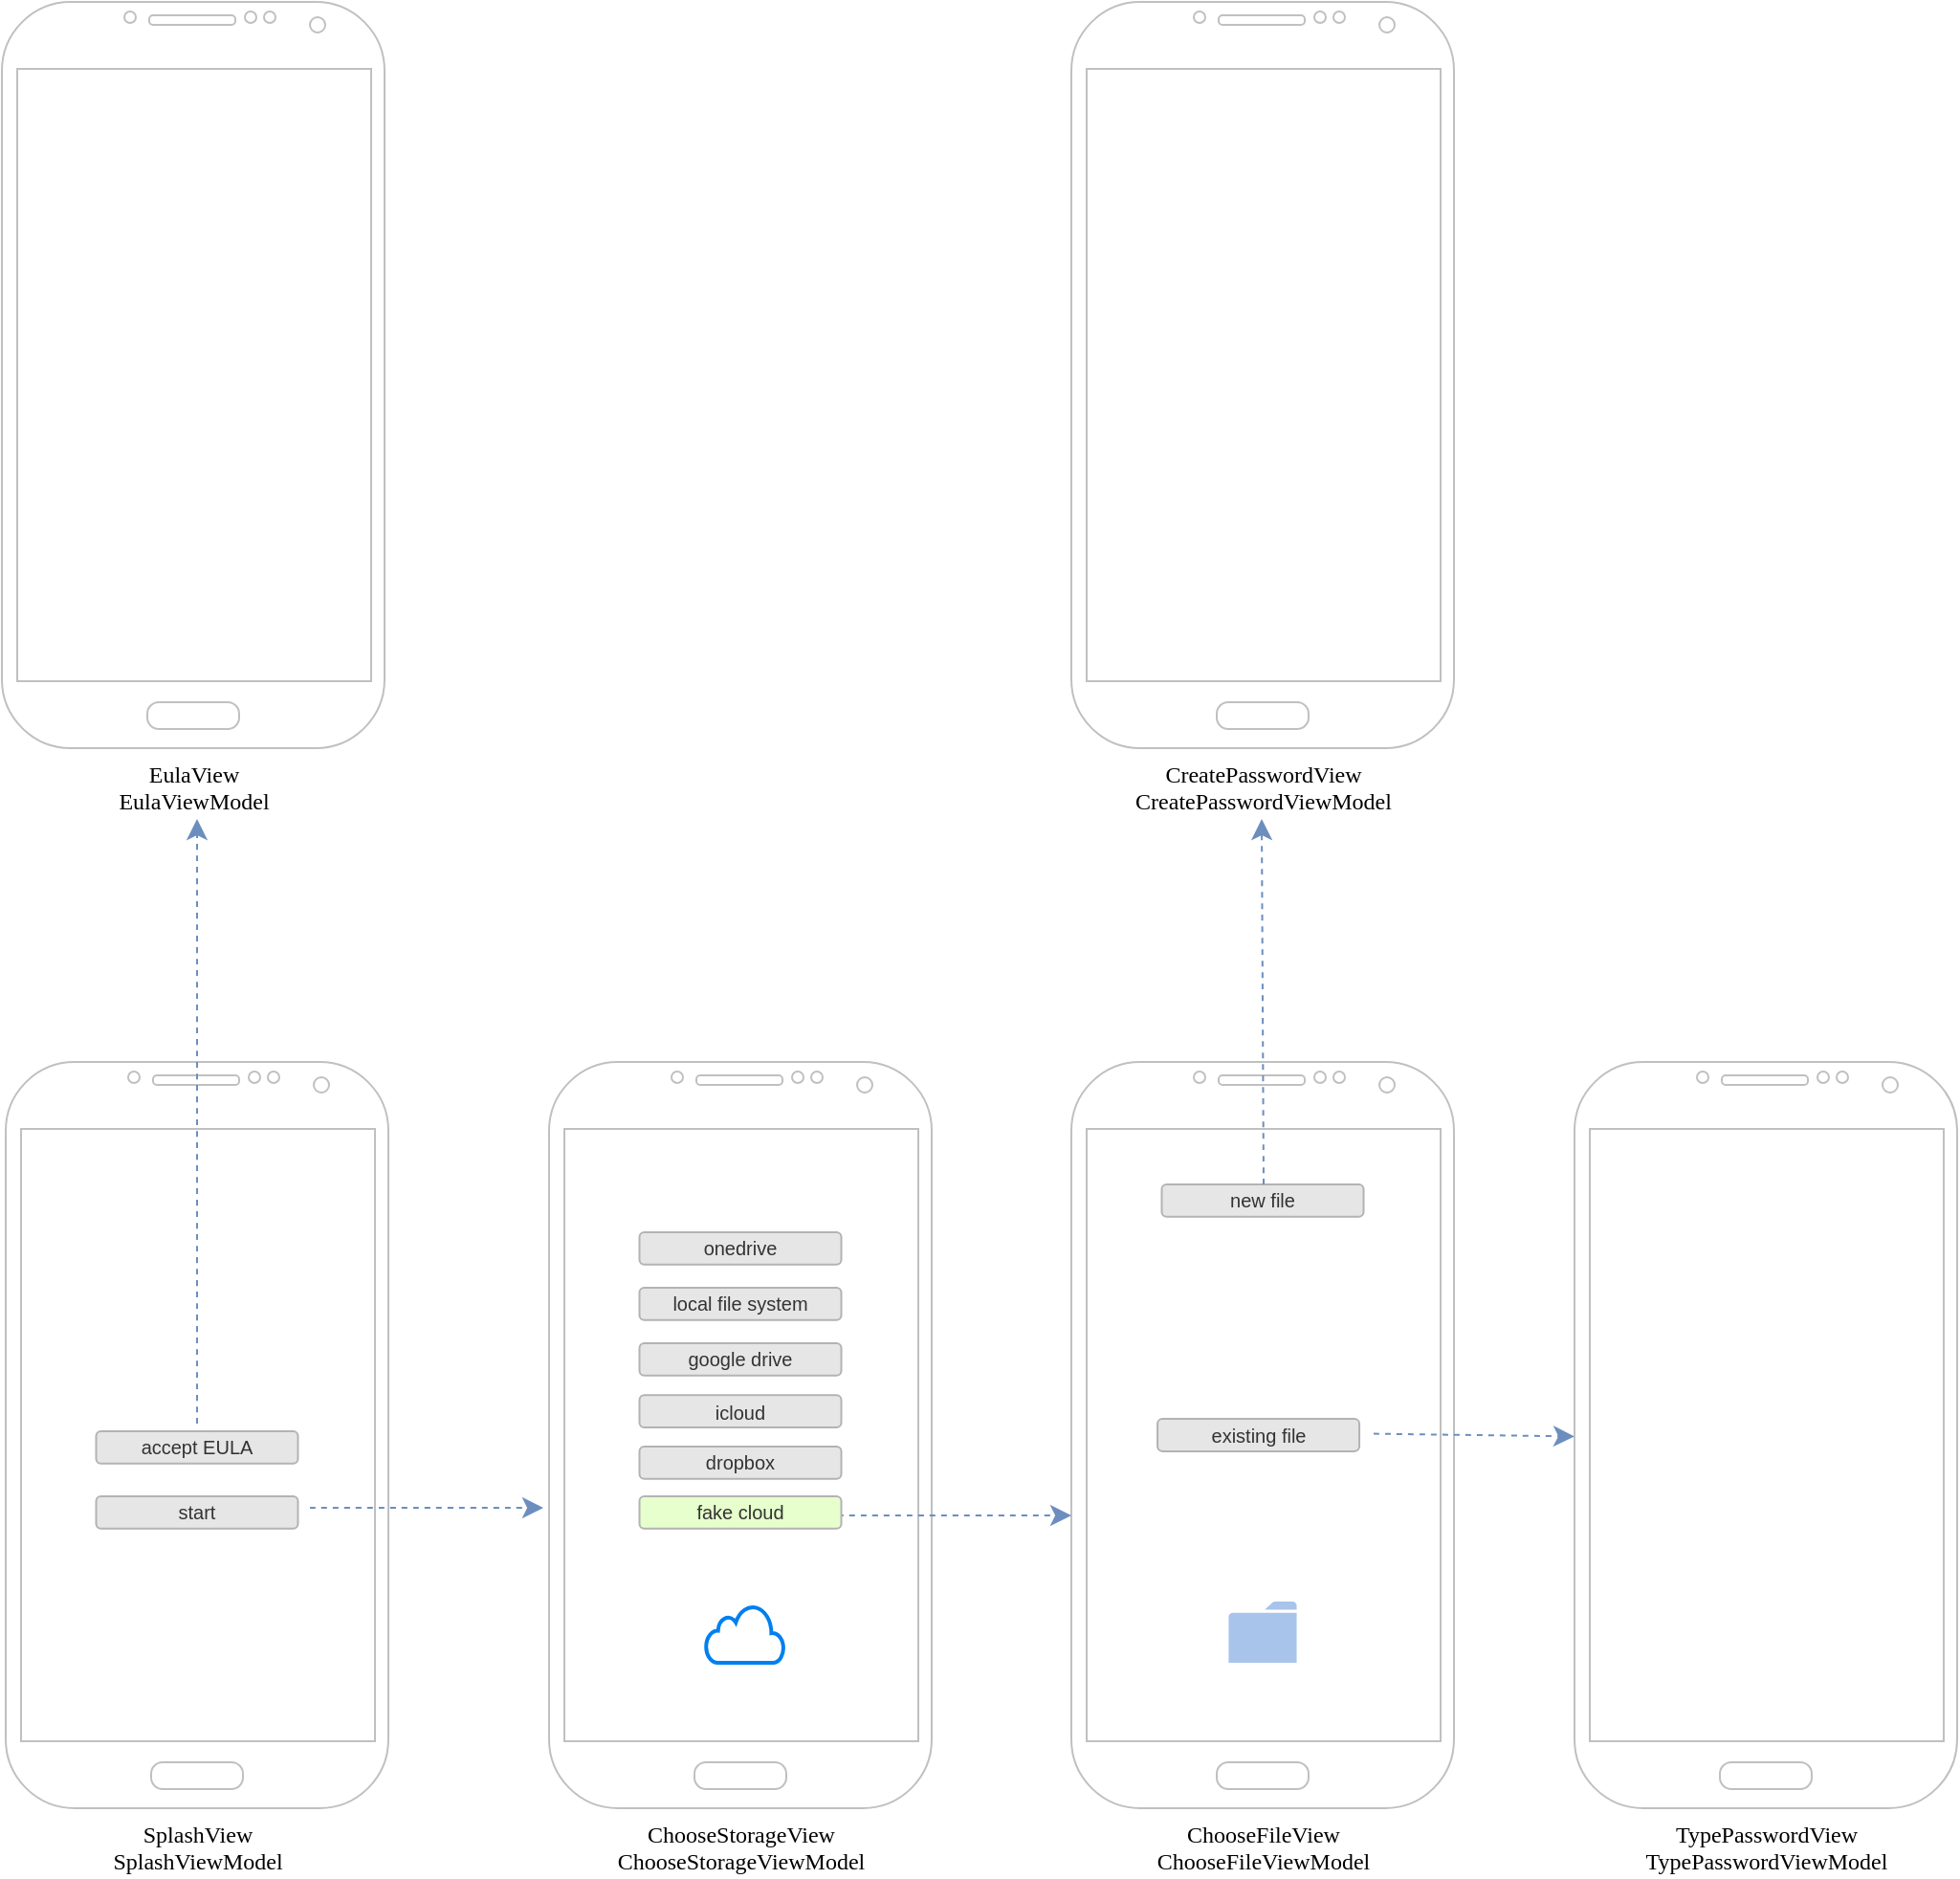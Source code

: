<mxfile version="22.1.2" type="device">
  <diagram name="Page-1" id="XstVe38ohfi7oglFwXu2">
    <mxGraphModel dx="2276" dy="1970" grid="0" gridSize="10" guides="1" tooltips="1" connect="1" arrows="1" fold="1" page="0" pageScale="1" pageWidth="827" pageHeight="1169" math="0" shadow="0">
      <root>
        <mxCell id="0" />
        <mxCell id="1" parent="0" />
        <mxCell id="A6USaRjn1JaS2gt5tJ_A-1" value="" style="html=1;verticalLabelPosition=bottom;align=center;labelBackgroundColor=#ffffff;verticalAlign=top;strokeWidth=2;strokeColor=#0080F0;shadow=0;dashed=0;shape=mxgraph.ios7.icons.cloud;fontSize=16;" parent="1" vertex="1">
          <mxGeometry x="-18.0" y="287" width="40.78" height="30" as="geometry" />
        </mxCell>
        <mxCell id="A6USaRjn1JaS2gt5tJ_A-2" value="" style="sketch=0;pointerEvents=1;shadow=0;dashed=0;html=1;strokeColor=none;labelPosition=center;verticalLabelPosition=bottom;verticalAlign=top;outlineConnect=0;align=center;shape=mxgraph.office.concepts.folder;fillColor=#A9C4EB;fontSize=16;" parent="1" vertex="1">
          <mxGeometry x="255.22" y="285" width="35.56" height="32" as="geometry" />
        </mxCell>
        <mxCell id="pehzE4oSyxE0QVY2UtyE-1" value="SplashView&lt;br style=&quot;font-size: 12px;&quot;&gt;SplashViewModel" style="verticalLabelPosition=bottom;verticalAlign=top;html=1;shadow=0;dashed=0;strokeWidth=1;shape=mxgraph.android.phone2;strokeColor=#c0c0c0;fontSize=12;fontFamily=Tahoma;" vertex="1" parent="1">
          <mxGeometry x="-384" y="3" width="200" height="390" as="geometry" />
        </mxCell>
        <mxCell id="pehzE4oSyxE0QVY2UtyE-2" value="EulaView&lt;br&gt;EulaViewModel" style="verticalLabelPosition=bottom;verticalAlign=top;html=1;shadow=0;dashed=0;strokeWidth=1;shape=mxgraph.android.phone2;strokeColor=#c0c0c0;fontSize=12;fontFamily=Tahoma;" vertex="1" parent="1">
          <mxGeometry x="-386" y="-551" width="200" height="390" as="geometry" />
        </mxCell>
        <mxCell id="pehzE4oSyxE0QVY2UtyE-5" value="accept EULA" style="rounded=1;html=1;shadow=0;dashed=0;whiteSpace=wrap;fontSize=10;fillColor=#E6E6E6;align=center;strokeColor=#B3B3B3;fontColor=#333333;" vertex="1" parent="1">
          <mxGeometry x="-336.75" y="196" width="105.5" height="16.88" as="geometry" />
        </mxCell>
        <mxCell id="pehzE4oSyxE0QVY2UtyE-6" value="start" style="rounded=1;html=1;shadow=0;dashed=0;whiteSpace=wrap;fontSize=10;fillColor=#E6E6E6;align=center;strokeColor=#B3B3B3;fontColor=#333333;" vertex="1" parent="1">
          <mxGeometry x="-336.75" y="230" width="105.5" height="16.88" as="geometry" />
        </mxCell>
        <mxCell id="pehzE4oSyxE0QVY2UtyE-8" value="ChooseStorageView&lt;br&gt;ChooseStorageViewModel" style="verticalLabelPosition=bottom;verticalAlign=top;html=1;shadow=0;dashed=0;strokeWidth=1;shape=mxgraph.android.phone2;strokeColor=#c0c0c0;fontSize=12;fontFamily=Tahoma;" vertex="1" parent="1">
          <mxGeometry x="-100" y="3" width="200" height="390" as="geometry" />
        </mxCell>
        <mxCell id="pehzE4oSyxE0QVY2UtyE-9" value="" style="endArrow=classic;html=1;rounded=0;fontSize=12;startSize=8;endSize=8;curved=1;fillColor=#dae8fc;strokeColor=#6c8ebf;dashed=1;" edge="1" parent="1">
          <mxGeometry width="50" height="50" relative="1" as="geometry">
            <mxPoint x="-225" y="236" as="sourcePoint" />
            <mxPoint x="-103" y="236" as="targetPoint" />
          </mxGeometry>
        </mxCell>
        <mxCell id="pehzE4oSyxE0QVY2UtyE-11" value="" style="endArrow=classic;html=1;rounded=0;fontSize=12;startSize=8;endSize=8;curved=1;fillColor=#dae8fc;strokeColor=#6c8ebf;dashed=1;" edge="1" parent="1">
          <mxGeometry width="50" height="50" relative="1" as="geometry">
            <mxPoint x="-284" y="192" as="sourcePoint" />
            <mxPoint x="-284" y="-124" as="targetPoint" />
          </mxGeometry>
        </mxCell>
        <mxCell id="pehzE4oSyxE0QVY2UtyE-12" value="ChooseFileView&lt;br&gt;ChooseFileViewModel" style="verticalLabelPosition=bottom;verticalAlign=top;html=1;shadow=0;dashed=0;strokeWidth=1;shape=mxgraph.android.phone2;strokeColor=#c0c0c0;fontSize=12;fontFamily=Tahoma;" vertex="1" parent="1">
          <mxGeometry x="173" y="3" width="200" height="390" as="geometry" />
        </mxCell>
        <mxCell id="pehzE4oSyxE0QVY2UtyE-13" value="" style="endArrow=classic;html=1;rounded=0;fontSize=12;startSize=8;endSize=8;curved=1;fillColor=#dae8fc;strokeColor=#6c8ebf;dashed=1;" edge="1" parent="1">
          <mxGeometry width="50" height="50" relative="1" as="geometry">
            <mxPoint x="51" y="240" as="sourcePoint" />
            <mxPoint x="173" y="240" as="targetPoint" />
          </mxGeometry>
        </mxCell>
        <mxCell id="pehzE4oSyxE0QVY2UtyE-14" value="TypePasswordView&lt;br&gt;TypePasswordViewModel" style="verticalLabelPosition=bottom;verticalAlign=top;html=1;shadow=0;dashed=0;strokeWidth=1;shape=mxgraph.android.phone2;strokeColor=#c0c0c0;fontSize=12;fontFamily=Tahoma;" vertex="1" parent="1">
          <mxGeometry x="436" y="3" width="200" height="390" as="geometry" />
        </mxCell>
        <mxCell id="pehzE4oSyxE0QVY2UtyE-15" value="CreatePasswordView&lt;br&gt;CreatePasswordViewModel" style="verticalLabelPosition=bottom;verticalAlign=top;html=1;shadow=0;dashed=0;strokeWidth=1;shape=mxgraph.android.phone2;strokeColor=#c0c0c0;fontSize=12;fontFamily=Tahoma;" vertex="1" parent="1">
          <mxGeometry x="173" y="-551" width="200" height="390" as="geometry" />
        </mxCell>
        <mxCell id="pehzE4oSyxE0QVY2UtyE-16" value="new file" style="rounded=1;html=1;shadow=0;dashed=0;whiteSpace=wrap;fontSize=10;fillColor=#E6E6E6;align=center;strokeColor=#B3B3B3;fontColor=#333333;" vertex="1" parent="1">
          <mxGeometry x="220.25" y="67" width="105.5" height="16.88" as="geometry" />
        </mxCell>
        <mxCell id="pehzE4oSyxE0QVY2UtyE-17" value="fake cloud" style="rounded=1;html=1;shadow=0;dashed=0;whiteSpace=wrap;fontSize=10;fillColor=#E6FFCC;align=center;strokeColor=#B3B3B3;fontColor=#333333;" vertex="1" parent="1">
          <mxGeometry x="-52.75" y="230" width="105.5" height="16.88" as="geometry" />
        </mxCell>
        <mxCell id="pehzE4oSyxE0QVY2UtyE-18" value="" style="endArrow=classic;html=1;rounded=0;fontSize=12;startSize=8;endSize=8;curved=1;fillColor=#dae8fc;strokeColor=#6c8ebf;dashed=1;" edge="1" parent="1">
          <mxGeometry width="50" height="50" relative="1" as="geometry">
            <mxPoint x="273.5" y="67" as="sourcePoint" />
            <mxPoint x="272.5" y="-124" as="targetPoint" />
          </mxGeometry>
        </mxCell>
        <mxCell id="pehzE4oSyxE0QVY2UtyE-19" value="" style="endArrow=classic;html=1;rounded=0;fontSize=12;startSize=8;endSize=8;curved=1;fillColor=#dae8fc;strokeColor=#6c8ebf;dashed=1;" edge="1" parent="1">
          <mxGeometry width="50" height="50" relative="1" as="geometry">
            <mxPoint x="331" y="197.28" as="sourcePoint" />
            <mxPoint x="436" y="198.72" as="targetPoint" />
          </mxGeometry>
        </mxCell>
        <mxCell id="pehzE4oSyxE0QVY2UtyE-20" value="existing file" style="rounded=1;html=1;shadow=0;dashed=0;whiteSpace=wrap;fontSize=10;fillColor=#E6E6E6;align=center;strokeColor=#B3B3B3;fontColor=#333333;" vertex="1" parent="1">
          <mxGeometry x="218.03" y="189.56" width="105.5" height="16.88" as="geometry" />
        </mxCell>
        <mxCell id="pehzE4oSyxE0QVY2UtyE-21" value="onedrive" style="rounded=1;html=1;shadow=0;dashed=0;whiteSpace=wrap;fontSize=10;fillColor=#E6E6E6;align=center;strokeColor=#B3B3B3;fontColor=#333333;" vertex="1" parent="1">
          <mxGeometry x="-52.75" y="92" width="105.5" height="16.88" as="geometry" />
        </mxCell>
        <mxCell id="pehzE4oSyxE0QVY2UtyE-22" value="local file system" style="rounded=1;html=1;shadow=0;dashed=0;whiteSpace=wrap;fontSize=10;fillColor=#E6E6E6;align=center;strokeColor=#B3B3B3;fontColor=#333333;" vertex="1" parent="1">
          <mxGeometry x="-52.75" y="121" width="105.5" height="16.88" as="geometry" />
        </mxCell>
        <mxCell id="pehzE4oSyxE0QVY2UtyE-23" value="google drive" style="rounded=1;html=1;shadow=0;dashed=0;whiteSpace=wrap;fontSize=10;fillColor=#E6E6E6;align=center;strokeColor=#B3B3B3;fontColor=#333333;" vertex="1" parent="1">
          <mxGeometry x="-52.75" y="150" width="105.5" height="16.88" as="geometry" />
        </mxCell>
        <mxCell id="pehzE4oSyxE0QVY2UtyE-24" value="icloud" style="rounded=1;html=1;shadow=0;dashed=0;whiteSpace=wrap;fontSize=10;fillColor=#E6E6E6;align=center;strokeColor=#B3B3B3;fontColor=#333333;" vertex="1" parent="1">
          <mxGeometry x="-52.75" y="177.12" width="105.5" height="16.88" as="geometry" />
        </mxCell>
        <mxCell id="pehzE4oSyxE0QVY2UtyE-25" value="dropbox" style="rounded=1;html=1;shadow=0;dashed=0;whiteSpace=wrap;fontSize=10;fillColor=#E6E6E6;align=center;strokeColor=#B3B3B3;fontColor=#333333;" vertex="1" parent="1">
          <mxGeometry x="-52.75" y="204" width="105.5" height="16.88" as="geometry" />
        </mxCell>
      </root>
    </mxGraphModel>
  </diagram>
</mxfile>
